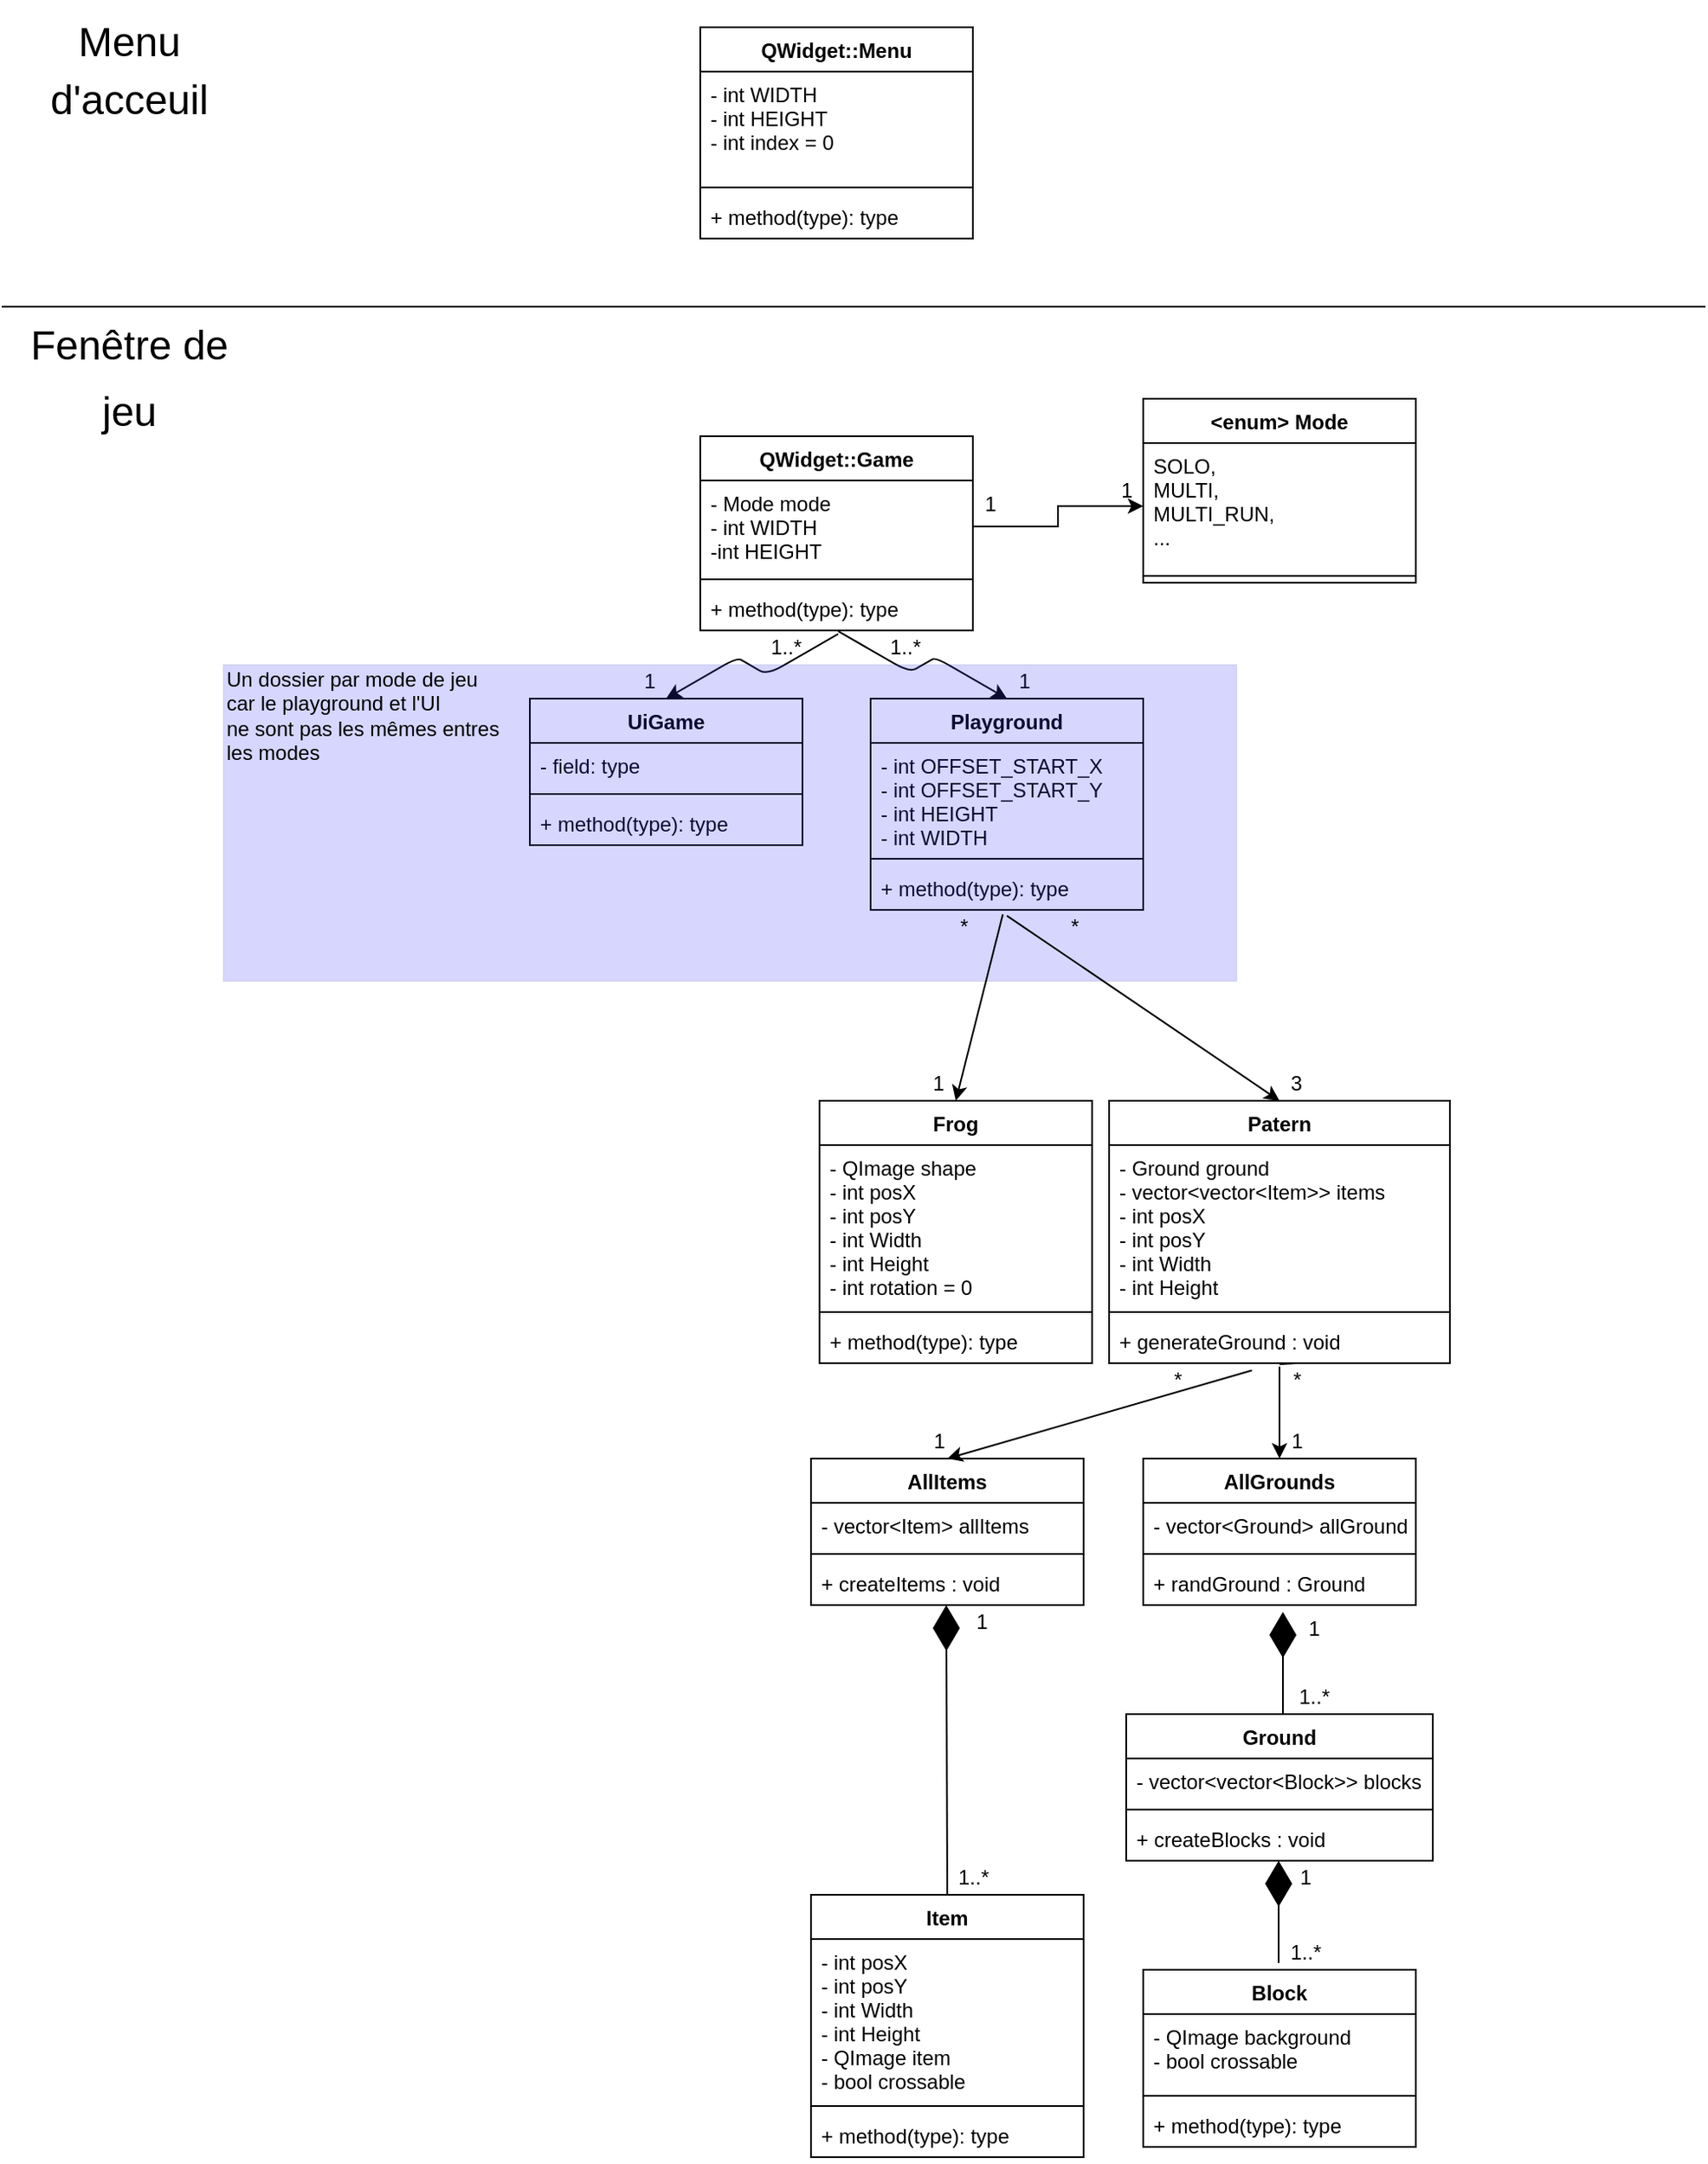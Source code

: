 <mxfile version="14.6.0" type="onedrive"><diagram id="jPjcK8RmUsgS7m5K7aqH" name="Page-1"><mxGraphModel dx="1221" dy="687" grid="1" gridSize="10" guides="1" tooltips="1" connect="1" arrows="1" fold="1" page="1" pageScale="1" pageWidth="1000" pageHeight="1000" math="0" shadow="0"><root><mxCell id="0"/><mxCell id="1" parent="0"/><mxCell id="LQ2EQDQL3EFyDrwnCRQW-2" value="QWidget::Menu" style="swimlane;fontStyle=1;align=center;verticalAlign=top;childLayout=stackLayout;horizontal=1;startSize=26;horizontalStack=0;resizeParent=1;resizeParentMax=0;resizeLast=0;collapsible=1;marginBottom=0;" vertex="1" parent="1"><mxGeometry x="410" y="20" width="160" height="124" as="geometry"><mxRectangle x="400" y="260" width="100" height="26" as="alternateBounds"/></mxGeometry></mxCell><mxCell id="LQ2EQDQL3EFyDrwnCRQW-3" value="- int WIDTH&#10;- int HEIGHT&#10;- int index = 0" style="text;strokeColor=none;fillColor=none;align=left;verticalAlign=top;spacingLeft=4;spacingRight=4;overflow=hidden;rotatable=0;points=[[0,0.5],[1,0.5]];portConstraint=eastwest;" vertex="1" parent="LQ2EQDQL3EFyDrwnCRQW-2"><mxGeometry y="26" width="160" height="64" as="geometry"/></mxCell><mxCell id="LQ2EQDQL3EFyDrwnCRQW-4" value="" style="line;strokeWidth=1;fillColor=none;align=left;verticalAlign=middle;spacingTop=-1;spacingLeft=3;spacingRight=3;rotatable=0;labelPosition=right;points=[];portConstraint=eastwest;" vertex="1" parent="LQ2EQDQL3EFyDrwnCRQW-2"><mxGeometry y="90" width="160" height="8" as="geometry"/></mxCell><mxCell id="LQ2EQDQL3EFyDrwnCRQW-5" value="+ method(type): type" style="text;strokeColor=none;fillColor=none;align=left;verticalAlign=top;spacingLeft=4;spacingRight=4;overflow=hidden;rotatable=0;points=[[0,0.5],[1,0.5]];portConstraint=eastwest;" vertex="1" parent="LQ2EQDQL3EFyDrwnCRQW-2"><mxGeometry y="98" width="160" height="26" as="geometry"/></mxCell><mxCell id="LQ2EQDQL3EFyDrwnCRQW-6" value="QWidget::Game" style="swimlane;fontStyle=1;align=center;verticalAlign=top;childLayout=stackLayout;horizontal=1;startSize=26;horizontalStack=0;resizeParent=1;resizeParentMax=0;resizeLast=0;collapsible=1;marginBottom=0;" vertex="1" parent="1"><mxGeometry x="410" y="260" width="160" height="114" as="geometry"/></mxCell><mxCell id="LQ2EQDQL3EFyDrwnCRQW-7" value="- Mode mode&#10;- int WIDTH&#10;-int HEIGHT" style="text;strokeColor=none;fillColor=none;align=left;verticalAlign=top;spacingLeft=4;spacingRight=4;overflow=hidden;rotatable=0;points=[[0,0.5],[1,0.5]];portConstraint=eastwest;" vertex="1" parent="LQ2EQDQL3EFyDrwnCRQW-6"><mxGeometry y="26" width="160" height="54" as="geometry"/></mxCell><mxCell id="LQ2EQDQL3EFyDrwnCRQW-8" value="" style="line;strokeWidth=1;fillColor=none;align=left;verticalAlign=middle;spacingTop=-1;spacingLeft=3;spacingRight=3;rotatable=0;labelPosition=right;points=[];portConstraint=eastwest;" vertex="1" parent="LQ2EQDQL3EFyDrwnCRQW-6"><mxGeometry y="80" width="160" height="8" as="geometry"/></mxCell><mxCell id="LQ2EQDQL3EFyDrwnCRQW-9" value="+ method(type): type" style="text;strokeColor=none;fillColor=none;align=left;verticalAlign=top;spacingLeft=4;spacingRight=4;overflow=hidden;rotatable=0;points=[[0,0.5],[1,0.5]];portConstraint=eastwest;" vertex="1" parent="LQ2EQDQL3EFyDrwnCRQW-6"><mxGeometry y="88" width="160" height="26" as="geometry"/></mxCell><mxCell id="LQ2EQDQL3EFyDrwnCRQW-12" value="&lt;enum&gt; Mode" style="swimlane;fontStyle=1;align=center;verticalAlign=top;childLayout=stackLayout;horizontal=1;startSize=26;horizontalStack=0;resizeParent=1;resizeParentMax=0;resizeLast=0;collapsible=1;marginBottom=0;" vertex="1" parent="1"><mxGeometry x="670" y="238" width="160" height="108" as="geometry"/></mxCell><mxCell id="LQ2EQDQL3EFyDrwnCRQW-13" value="SOLO,&#10;MULTI,&#10;MULTI_RUN,&#10;..." style="text;strokeColor=none;fillColor=none;align=left;verticalAlign=top;spacingLeft=4;spacingRight=4;overflow=hidden;rotatable=0;points=[[0,0.5],[1,0.5]];portConstraint=eastwest;" vertex="1" parent="LQ2EQDQL3EFyDrwnCRQW-12"><mxGeometry y="26" width="160" height="74" as="geometry"/></mxCell><mxCell id="LQ2EQDQL3EFyDrwnCRQW-14" value="" style="line;strokeWidth=1;fillColor=none;align=left;verticalAlign=middle;spacingTop=-1;spacingLeft=3;spacingRight=3;rotatable=0;labelPosition=right;points=[];portConstraint=eastwest;" vertex="1" parent="LQ2EQDQL3EFyDrwnCRQW-12"><mxGeometry y="100" width="160" height="8" as="geometry"/></mxCell><mxCell id="LQ2EQDQL3EFyDrwnCRQW-18" style="edgeStyle=orthogonalEdgeStyle;rounded=0;orthogonalLoop=1;jettySize=auto;html=1;exitX=1;exitY=0.5;exitDx=0;exitDy=0;entryX=0;entryY=0.5;entryDx=0;entryDy=0;" edge="1" parent="1" source="LQ2EQDQL3EFyDrwnCRQW-7" target="LQ2EQDQL3EFyDrwnCRQW-13"><mxGeometry relative="1" as="geometry"/></mxCell><mxCell id="LQ2EQDQL3EFyDrwnCRQW-19" value="Playground" style="swimlane;fontStyle=1;align=center;verticalAlign=top;childLayout=stackLayout;horizontal=1;startSize=26;horizontalStack=0;resizeParent=1;resizeParentMax=0;resizeLast=0;collapsible=1;marginBottom=0;" vertex="1" parent="1"><mxGeometry x="510" y="414" width="160" height="124" as="geometry"/></mxCell><mxCell id="LQ2EQDQL3EFyDrwnCRQW-20" value="- int OFFSET_START_X&#10;- int OFFSET_START_Y&#10;- int HEIGHT&#10;- int WIDTH" style="text;strokeColor=none;fillColor=none;align=left;verticalAlign=top;spacingLeft=4;spacingRight=4;overflow=hidden;rotatable=0;points=[[0,0.5],[1,0.5]];portConstraint=eastwest;" vertex="1" parent="LQ2EQDQL3EFyDrwnCRQW-19"><mxGeometry y="26" width="160" height="64" as="geometry"/></mxCell><mxCell id="LQ2EQDQL3EFyDrwnCRQW-21" value="" style="line;strokeWidth=1;fillColor=none;align=left;verticalAlign=middle;spacingTop=-1;spacingLeft=3;spacingRight=3;rotatable=0;labelPosition=right;points=[];portConstraint=eastwest;" vertex="1" parent="LQ2EQDQL3EFyDrwnCRQW-19"><mxGeometry y="90" width="160" height="8" as="geometry"/></mxCell><mxCell id="LQ2EQDQL3EFyDrwnCRQW-22" value="+ method(type): type" style="text;strokeColor=none;fillColor=none;align=left;verticalAlign=top;spacingLeft=4;spacingRight=4;overflow=hidden;rotatable=0;points=[[0,0.5],[1,0.5]];portConstraint=eastwest;" vertex="1" parent="LQ2EQDQL3EFyDrwnCRQW-19"><mxGeometry y="98" width="160" height="26" as="geometry"/></mxCell><mxCell id="LQ2EQDQL3EFyDrwnCRQW-24" value="" style="line;strokeWidth=1;fillColor=none;align=left;verticalAlign=middle;spacingTop=-1;spacingLeft=3;spacingRight=3;rotatable=0;labelPosition=right;points=[];portConstraint=eastwest;" vertex="1" parent="1"><mxGeometry y="180" width="1000" height="8" as="geometry"/></mxCell><mxCell id="LQ2EQDQL3EFyDrwnCRQW-25" value="&lt;p style=&quot;line-height: 280%&quot;&gt;&lt;font style=&quot;line-height: 100% ; font-size: 24px&quot;&gt;Menu d'acceuil&lt;/font&gt;&lt;/p&gt;" style="text;html=1;strokeColor=none;fillColor=none;align=center;verticalAlign=middle;whiteSpace=wrap;rounded=0;" vertex="1" parent="1"><mxGeometry y="40" width="150" height="20" as="geometry"/></mxCell><mxCell id="LQ2EQDQL3EFyDrwnCRQW-26" value="&lt;p style=&quot;line-height: 280%&quot;&gt;&lt;span style=&quot;font-size: 24px&quot;&gt;Fenêtre de jeu&lt;/span&gt;&lt;/p&gt;" style="text;html=1;strokeColor=none;fillColor=none;align=center;verticalAlign=middle;whiteSpace=wrap;rounded=0;" vertex="1" parent="1"><mxGeometry y="218" width="150" height="20" as="geometry"/></mxCell><mxCell id="LQ2EQDQL3EFyDrwnCRQW-27" value="UiGame" style="swimlane;fontStyle=1;align=center;verticalAlign=top;childLayout=stackLayout;horizontal=1;startSize=26;horizontalStack=0;resizeParent=1;resizeParentMax=0;resizeLast=0;collapsible=1;marginBottom=0;" vertex="1" parent="1"><mxGeometry x="310" y="414" width="160" height="86" as="geometry"/></mxCell><mxCell id="LQ2EQDQL3EFyDrwnCRQW-28" value="- field: type" style="text;strokeColor=none;fillColor=none;align=left;verticalAlign=top;spacingLeft=4;spacingRight=4;overflow=hidden;rotatable=0;points=[[0,0.5],[1,0.5]];portConstraint=eastwest;" vertex="1" parent="LQ2EQDQL3EFyDrwnCRQW-27"><mxGeometry y="26" width="160" height="26" as="geometry"/></mxCell><mxCell id="LQ2EQDQL3EFyDrwnCRQW-29" value="" style="line;strokeWidth=1;fillColor=none;align=left;verticalAlign=middle;spacingTop=-1;spacingLeft=3;spacingRight=3;rotatable=0;labelPosition=right;points=[];portConstraint=eastwest;" vertex="1" parent="LQ2EQDQL3EFyDrwnCRQW-27"><mxGeometry y="52" width="160" height="8" as="geometry"/></mxCell><mxCell id="LQ2EQDQL3EFyDrwnCRQW-30" value="+ method(type): type" style="text;strokeColor=none;fillColor=none;align=left;verticalAlign=top;spacingLeft=4;spacingRight=4;overflow=hidden;rotatable=0;points=[[0,0.5],[1,0.5]];portConstraint=eastwest;" vertex="1" parent="LQ2EQDQL3EFyDrwnCRQW-27"><mxGeometry y="60" width="160" height="26" as="geometry"/></mxCell><mxCell id="LQ2EQDQL3EFyDrwnCRQW-31" value="" style="endArrow=classic;html=1;exitX=0.506;exitY=1.079;exitDx=0;exitDy=0;exitPerimeter=0;entryX=0.5;entryY=0;entryDx=0;entryDy=0;edgeStyle=isometricEdgeStyle;" edge="1" parent="1" source="LQ2EQDQL3EFyDrwnCRQW-9" target="LQ2EQDQL3EFyDrwnCRQW-27"><mxGeometry width="50" height="50" relative="1" as="geometry"><mxPoint x="450" y="480" as="sourcePoint"/><mxPoint x="500" y="430" as="targetPoint"/></mxGeometry></mxCell><mxCell id="LQ2EQDQL3EFyDrwnCRQW-32" value="" style="endArrow=classic;html=1;edgeStyle=isometricEdgeStyle;entryX=0.5;entryY=0;entryDx=0;entryDy=0;elbow=vertical;exitX=0.506;exitY=1.016;exitDx=0;exitDy=0;exitPerimeter=0;" edge="1" parent="1" source="LQ2EQDQL3EFyDrwnCRQW-9" target="LQ2EQDQL3EFyDrwnCRQW-19"><mxGeometry width="50" height="50" relative="1" as="geometry"><mxPoint x="490" y="350" as="sourcePoint"/><mxPoint x="570" y="380" as="targetPoint"/></mxGeometry></mxCell><mxCell id="LQ2EQDQL3EFyDrwnCRQW-33" value="Frog" style="swimlane;fontStyle=1;align=center;verticalAlign=top;childLayout=stackLayout;horizontal=1;startSize=26;horizontalStack=0;resizeParent=1;resizeParentMax=0;resizeLast=0;collapsible=1;marginBottom=0;" vertex="1" parent="1"><mxGeometry x="480" y="650" width="160" height="154" as="geometry"/></mxCell><mxCell id="LQ2EQDQL3EFyDrwnCRQW-34" value="- QImage shape&#10;- int posX&#10;- int posY&#10;- int Width&#10;- int Height&#10;- int rotation = 0" style="text;strokeColor=none;fillColor=none;align=left;verticalAlign=top;spacingLeft=4;spacingRight=4;overflow=hidden;rotatable=0;points=[[0,0.5],[1,0.5]];portConstraint=eastwest;" vertex="1" parent="LQ2EQDQL3EFyDrwnCRQW-33"><mxGeometry y="26" width="160" height="94" as="geometry"/></mxCell><mxCell id="LQ2EQDQL3EFyDrwnCRQW-35" value="" style="line;strokeWidth=1;fillColor=none;align=left;verticalAlign=middle;spacingTop=-1;spacingLeft=3;spacingRight=3;rotatable=0;labelPosition=right;points=[];portConstraint=eastwest;" vertex="1" parent="LQ2EQDQL3EFyDrwnCRQW-33"><mxGeometry y="120" width="160" height="8" as="geometry"/></mxCell><mxCell id="LQ2EQDQL3EFyDrwnCRQW-36" value="+ method(type): type" style="text;strokeColor=none;fillColor=none;align=left;verticalAlign=top;spacingLeft=4;spacingRight=4;overflow=hidden;rotatable=0;points=[[0,0.5],[1,0.5]];portConstraint=eastwest;" vertex="1" parent="LQ2EQDQL3EFyDrwnCRQW-33"><mxGeometry y="128" width="160" height="26" as="geometry"/></mxCell><mxCell id="LQ2EQDQL3EFyDrwnCRQW-38" value="1" style="text;html=1;align=center;verticalAlign=middle;resizable=0;points=[];autosize=1;strokeColor=none;" vertex="1" parent="1"><mxGeometry x="570" y="290" width="20" height="20" as="geometry"/></mxCell><mxCell id="LQ2EQDQL3EFyDrwnCRQW-39" value="1" style="text;html=1;align=center;verticalAlign=middle;resizable=0;points=[];autosize=1;strokeColor=none;" vertex="1" parent="1"><mxGeometry x="650" y="282" width="20" height="20" as="geometry"/></mxCell><mxCell id="LQ2EQDQL3EFyDrwnCRQW-40" value="1..*" style="text;html=1;align=center;verticalAlign=middle;resizable=0;points=[];autosize=1;strokeColor=none;" vertex="1" parent="1"><mxGeometry x="445" y="374" width="30" height="20" as="geometry"/></mxCell><mxCell id="LQ2EQDQL3EFyDrwnCRQW-41" value="1" style="text;html=1;align=center;verticalAlign=middle;resizable=0;points=[];autosize=1;strokeColor=none;" vertex="1" parent="1"><mxGeometry x="590" y="394" width="20" height="20" as="geometry"/></mxCell><mxCell id="LQ2EQDQL3EFyDrwnCRQW-42" value="1" style="text;html=1;align=center;verticalAlign=middle;resizable=0;points=[];autosize=1;strokeColor=none;" vertex="1" parent="1"><mxGeometry x="370" y="394" width="20" height="20" as="geometry"/></mxCell><mxCell id="LQ2EQDQL3EFyDrwnCRQW-43" value="1..*" style="text;html=1;align=center;verticalAlign=middle;resizable=0;points=[];autosize=1;strokeColor=none;" vertex="1" parent="1"><mxGeometry x="515" y="374" width="30" height="20" as="geometry"/></mxCell><mxCell id="LQ2EQDQL3EFyDrwnCRQW-44" value="" style="rounded=0;whiteSpace=wrap;html=1;fillColor=#3333FF;strokeOpacity=20;opacity=20;" vertex="1" parent="1"><mxGeometry x="130" y="394" width="595" height="186" as="geometry"/></mxCell><mxCell id="LQ2EQDQL3EFyDrwnCRQW-45" value="Un dossier par mode de jeu &lt;br&gt;car le playground et l'UI &lt;br&gt;ne sont pas&amp;nbsp;&lt;span&gt;les mêmes entres &lt;br&gt;les modes&lt;/span&gt;" style="text;html=1;align=left;verticalAlign=middle;resizable=0;points=[];autosize=1;strokeColor=none;" vertex="1" parent="1"><mxGeometry x="130" y="394" width="180" height="60" as="geometry"/></mxCell><mxCell id="LQ2EQDQL3EFyDrwnCRQW-54" value="Patern" style="swimlane;fontStyle=1;align=center;verticalAlign=top;childLayout=stackLayout;horizontal=1;startSize=26;horizontalStack=0;resizeParent=1;resizeParentMax=0;resizeLast=0;collapsible=1;marginBottom=0;fillColor=#FFFFFF;" vertex="1" parent="1"><mxGeometry x="650" y="650" width="200" height="154" as="geometry"/></mxCell><mxCell id="LQ2EQDQL3EFyDrwnCRQW-55" value="- Ground ground&#10;- vector&lt;vector&lt;Item&gt;&gt; items&#10;- int posX&#10;- int posY&#10;- int Width&#10;- int Height" style="text;fillColor=none;align=left;verticalAlign=top;spacingLeft=4;spacingRight=4;overflow=hidden;rotatable=0;points=[[0,0.5],[1,0.5]];portConstraint=eastwest;" vertex="1" parent="LQ2EQDQL3EFyDrwnCRQW-54"><mxGeometry y="26" width="200" height="94" as="geometry"/></mxCell><mxCell id="LQ2EQDQL3EFyDrwnCRQW-56" value="" style="line;strokeWidth=1;fillColor=none;align=left;verticalAlign=middle;spacingTop=-1;spacingLeft=3;spacingRight=3;rotatable=0;labelPosition=right;points=[];portConstraint=eastwest;" vertex="1" parent="LQ2EQDQL3EFyDrwnCRQW-54"><mxGeometry y="120" width="200" height="8" as="geometry"/></mxCell><mxCell id="LQ2EQDQL3EFyDrwnCRQW-57" value="+ generateGround : void" style="text;fillColor=none;align=left;verticalAlign=top;spacingLeft=4;spacingRight=4;overflow=hidden;rotatable=0;points=[[0,0.5],[1,0.5]];portConstraint=eastwest;" vertex="1" parent="LQ2EQDQL3EFyDrwnCRQW-54"><mxGeometry y="128" width="200" height="26" as="geometry"/></mxCell><mxCell id="LQ2EQDQL3EFyDrwnCRQW-60" value="" style="endArrow=classic;html=1;exitX=0.5;exitY=1.131;exitDx=0;exitDy=0;exitPerimeter=0;entryX=0.5;entryY=0;entryDx=0;entryDy=0;" edge="1" parent="1" source="LQ2EQDQL3EFyDrwnCRQW-22" target="LQ2EQDQL3EFyDrwnCRQW-54"><mxGeometry width="50" height="50" relative="1" as="geometry"><mxPoint x="440" y="670" as="sourcePoint"/><mxPoint x="490" y="620" as="targetPoint"/></mxGeometry></mxCell><mxCell id="LQ2EQDQL3EFyDrwnCRQW-61" value="*" style="text;html=1;strokeColor=none;fillColor=none;align=center;verticalAlign=middle;whiteSpace=wrap;rounded=0;" vertex="1" parent="1"><mxGeometry x="610" y="538" width="40" height="20" as="geometry"/></mxCell><mxCell id="LQ2EQDQL3EFyDrwnCRQW-62" value="3" style="text;html=1;strokeColor=none;fillColor=none;align=center;verticalAlign=middle;whiteSpace=wrap;rounded=0;" vertex="1" parent="1"><mxGeometry x="740" y="630" width="40" height="20" as="geometry"/></mxCell><mxCell id="LQ2EQDQL3EFyDrwnCRQW-63" value="" style="endArrow=classic;html=1;exitX=0.485;exitY=1.1;exitDx=0;exitDy=0;exitPerimeter=0;entryX=0.5;entryY=0;entryDx=0;entryDy=0;" edge="1" parent="1" source="LQ2EQDQL3EFyDrwnCRQW-22" target="LQ2EQDQL3EFyDrwnCRQW-33"><mxGeometry width="50" height="50" relative="1" as="geometry"><mxPoint x="440" y="670" as="sourcePoint"/><mxPoint x="490" y="620" as="targetPoint"/></mxGeometry></mxCell><mxCell id="LQ2EQDQL3EFyDrwnCRQW-64" value="*" style="text;html=1;strokeColor=none;fillColor=none;align=center;verticalAlign=middle;whiteSpace=wrap;rounded=0;" vertex="1" parent="1"><mxGeometry x="545" y="538" width="40" height="20" as="geometry"/></mxCell><mxCell id="LQ2EQDQL3EFyDrwnCRQW-65" value="1" style="text;html=1;strokeColor=none;fillColor=none;align=center;verticalAlign=middle;whiteSpace=wrap;rounded=0;" vertex="1" parent="1"><mxGeometry x="530" y="630" width="40" height="20" as="geometry"/></mxCell><mxCell id="LQ2EQDQL3EFyDrwnCRQW-66" value="Ground" style="swimlane;fontStyle=1;align=center;verticalAlign=top;childLayout=stackLayout;horizontal=1;startSize=26;horizontalStack=0;resizeParent=1;resizeParentMax=0;resizeLast=0;collapsible=1;marginBottom=0;strokeColor=#000000;fillColor=#FFFFFF;" vertex="1" parent="1"><mxGeometry x="660" y="1010" width="180" height="86" as="geometry"/></mxCell><mxCell id="LQ2EQDQL3EFyDrwnCRQW-67" value="- vector&lt;vector&lt;Block&gt;&gt; blocks" style="text;strokeColor=none;fillColor=none;align=left;verticalAlign=top;spacingLeft=4;spacingRight=4;overflow=hidden;rotatable=0;points=[[0,0.5],[1,0.5]];portConstraint=eastwest;" vertex="1" parent="LQ2EQDQL3EFyDrwnCRQW-66"><mxGeometry y="26" width="180" height="26" as="geometry"/></mxCell><mxCell id="LQ2EQDQL3EFyDrwnCRQW-68" value="" style="line;strokeWidth=1;fillColor=none;align=left;verticalAlign=middle;spacingTop=-1;spacingLeft=3;spacingRight=3;rotatable=0;labelPosition=right;points=[];portConstraint=eastwest;" vertex="1" parent="LQ2EQDQL3EFyDrwnCRQW-66"><mxGeometry y="52" width="180" height="8" as="geometry"/></mxCell><mxCell id="LQ2EQDQL3EFyDrwnCRQW-69" value="+ createBlocks : void" style="text;strokeColor=none;fillColor=none;align=left;verticalAlign=top;spacingLeft=4;spacingRight=4;overflow=hidden;rotatable=0;points=[[0,0.5],[1,0.5]];portConstraint=eastwest;" vertex="1" parent="LQ2EQDQL3EFyDrwnCRQW-66"><mxGeometry y="60" width="180" height="26" as="geometry"/></mxCell><mxCell id="LQ2EQDQL3EFyDrwnCRQW-75" value="AllGrounds" style="swimlane;fontStyle=1;align=center;verticalAlign=top;childLayout=stackLayout;horizontal=1;startSize=26;horizontalStack=0;resizeParent=1;resizeParentMax=0;resizeLast=0;collapsible=1;marginBottom=0;strokeColor=#000000;fillColor=#FFFFFF;" vertex="1" parent="1"><mxGeometry x="670" y="860" width="160" height="86" as="geometry"/></mxCell><mxCell id="LQ2EQDQL3EFyDrwnCRQW-76" value="- vector&lt;Ground&gt; allGrounds" style="text;strokeColor=none;fillColor=none;align=left;verticalAlign=top;spacingLeft=4;spacingRight=4;overflow=hidden;rotatable=0;points=[[0,0.5],[1,0.5]];portConstraint=eastwest;" vertex="1" parent="LQ2EQDQL3EFyDrwnCRQW-75"><mxGeometry y="26" width="160" height="26" as="geometry"/></mxCell><mxCell id="LQ2EQDQL3EFyDrwnCRQW-77" value="" style="line;strokeWidth=1;fillColor=none;align=left;verticalAlign=middle;spacingTop=-1;spacingLeft=3;spacingRight=3;rotatable=0;labelPosition=right;points=[];portConstraint=eastwest;" vertex="1" parent="LQ2EQDQL3EFyDrwnCRQW-75"><mxGeometry y="52" width="160" height="8" as="geometry"/></mxCell><mxCell id="LQ2EQDQL3EFyDrwnCRQW-78" value="+ randGround : Ground" style="text;strokeColor=none;fillColor=none;align=left;verticalAlign=top;spacingLeft=4;spacingRight=4;overflow=hidden;rotatable=0;points=[[0,0.5],[1,0.5]];portConstraint=eastwest;" vertex="1" parent="LQ2EQDQL3EFyDrwnCRQW-75"><mxGeometry y="60" width="160" height="26" as="geometry"/></mxCell><mxCell id="LQ2EQDQL3EFyDrwnCRQW-79" value="" style="endArrow=classic;html=1;entryX=0.5;entryY=0;entryDx=0;entryDy=0;startArrow=none;" edge="1" parent="1" target="LQ2EQDQL3EFyDrwnCRQW-75"><mxGeometry width="50" height="50" relative="1" as="geometry"><mxPoint x="750" y="806" as="sourcePoint"/><mxPoint x="570" y="890" as="targetPoint"/></mxGeometry></mxCell><mxCell id="LQ2EQDQL3EFyDrwnCRQW-81" value="" style="endArrow=diamondThin;endFill=1;endSize=24;html=1;" edge="1" parent="1"><mxGeometry width="160" relative="1" as="geometry"><mxPoint x="752" y="1010" as="sourcePoint"/><mxPoint x="752" y="950" as="targetPoint"/></mxGeometry></mxCell><mxCell id="LQ2EQDQL3EFyDrwnCRQW-82" value="Block" style="swimlane;fontStyle=1;align=center;verticalAlign=top;childLayout=stackLayout;horizontal=1;startSize=26;horizontalStack=0;resizeParent=1;resizeParentMax=0;resizeLast=0;collapsible=1;marginBottom=0;strokeColor=#000000;fillColor=#FFFFFF;" vertex="1" parent="1"><mxGeometry x="670" y="1160" width="160" height="104" as="geometry"/></mxCell><mxCell id="LQ2EQDQL3EFyDrwnCRQW-83" value="- QImage background&#10;- bool crossable" style="text;strokeColor=none;fillColor=none;align=left;verticalAlign=top;spacingLeft=4;spacingRight=4;overflow=hidden;rotatable=0;points=[[0,0.5],[1,0.5]];portConstraint=eastwest;" vertex="1" parent="LQ2EQDQL3EFyDrwnCRQW-82"><mxGeometry y="26" width="160" height="44" as="geometry"/></mxCell><mxCell id="LQ2EQDQL3EFyDrwnCRQW-84" value="" style="line;strokeWidth=1;fillColor=none;align=left;verticalAlign=middle;spacingTop=-1;spacingLeft=3;spacingRight=3;rotatable=0;labelPosition=right;points=[];portConstraint=eastwest;" vertex="1" parent="LQ2EQDQL3EFyDrwnCRQW-82"><mxGeometry y="70" width="160" height="8" as="geometry"/></mxCell><mxCell id="LQ2EQDQL3EFyDrwnCRQW-85" value="+ method(type): type" style="text;strokeColor=none;fillColor=none;align=left;verticalAlign=top;spacingLeft=4;spacingRight=4;overflow=hidden;rotatable=0;points=[[0,0.5],[1,0.5]];portConstraint=eastwest;" vertex="1" parent="LQ2EQDQL3EFyDrwnCRQW-82"><mxGeometry y="78" width="160" height="26" as="geometry"/></mxCell><mxCell id="LQ2EQDQL3EFyDrwnCRQW-86" value="" style="endArrow=diamondThin;endFill=1;endSize=24;html=1;" edge="1" parent="1"><mxGeometry width="160" relative="1" as="geometry"><mxPoint x="749.5" y="1156" as="sourcePoint"/><mxPoint x="749.5" y="1096" as="targetPoint"/></mxGeometry></mxCell><mxCell id="LQ2EQDQL3EFyDrwnCRQW-87" value="1" style="text;html=1;align=center;verticalAlign=middle;resizable=0;points=[];autosize=1;strokeColor=none;" vertex="1" parent="1"><mxGeometry x="750" y="840" width="20" height="20" as="geometry"/></mxCell><mxCell id="LQ2EQDQL3EFyDrwnCRQW-88" value="*" style="text;html=1;align=center;verticalAlign=middle;resizable=0;points=[];autosize=1;strokeColor=none;" vertex="1" parent="1"><mxGeometry x="750" y="804" width="20" height="20" as="geometry"/></mxCell><mxCell id="LQ2EQDQL3EFyDrwnCRQW-89" value="" style="endArrow=none;html=1;exitX=0.5;exitY=1.023;exitDx=0;exitDy=0;exitPerimeter=0;entryX=0.5;entryY=0;entryDx=0;entryDy=0;" edge="1" parent="1" source="LQ2EQDQL3EFyDrwnCRQW-57" target="LQ2EQDQL3EFyDrwnCRQW-88"><mxGeometry width="50" height="50" relative="1" as="geometry"><mxPoint x="750" y="804.598" as="sourcePoint"/><mxPoint x="750" y="860" as="targetPoint"/></mxGeometry></mxCell><mxCell id="LQ2EQDQL3EFyDrwnCRQW-90" value="1" style="text;html=1;align=center;verticalAlign=middle;resizable=0;points=[];autosize=1;strokeColor=none;" vertex="1" parent="1"><mxGeometry x="760" y="950" width="20" height="20" as="geometry"/></mxCell><mxCell id="LQ2EQDQL3EFyDrwnCRQW-91" value="1..*" style="text;html=1;align=center;verticalAlign=middle;resizable=0;points=[];autosize=1;strokeColor=none;" vertex="1" parent="1"><mxGeometry x="755" y="990" width="30" height="20" as="geometry"/></mxCell><mxCell id="LQ2EQDQL3EFyDrwnCRQW-92" value="1..*" style="text;html=1;align=center;verticalAlign=middle;resizable=0;points=[];autosize=1;strokeColor=none;" vertex="1" parent="1"><mxGeometry x="750" y="1140" width="30" height="20" as="geometry"/></mxCell><mxCell id="LQ2EQDQL3EFyDrwnCRQW-93" value="1" style="text;html=1;align=center;verticalAlign=middle;resizable=0;points=[];autosize=1;strokeColor=none;" vertex="1" parent="1"><mxGeometry x="755" y="1096" width="20" height="20" as="geometry"/></mxCell><mxCell id="LQ2EQDQL3EFyDrwnCRQW-94" value="Item" style="swimlane;fontStyle=1;align=center;verticalAlign=top;childLayout=stackLayout;horizontal=1;startSize=26;horizontalStack=0;resizeParent=1;resizeParentMax=0;resizeLast=0;collapsible=1;marginBottom=0;strokeColor=#000000;fillColor=#FFFFFF;" vertex="1" parent="1"><mxGeometry x="475" y="1116" width="160" height="154" as="geometry"/></mxCell><mxCell id="LQ2EQDQL3EFyDrwnCRQW-95" value="- int posX&#10;- int posY&#10;- int Width&#10;- int Height&#10;- QImage item&#10;- bool crossable" style="text;strokeColor=none;fillColor=none;align=left;verticalAlign=top;spacingLeft=4;spacingRight=4;overflow=hidden;rotatable=0;points=[[0,0.5],[1,0.5]];portConstraint=eastwest;" vertex="1" parent="LQ2EQDQL3EFyDrwnCRQW-94"><mxGeometry y="26" width="160" height="94" as="geometry"/></mxCell><mxCell id="LQ2EQDQL3EFyDrwnCRQW-96" value="" style="line;strokeWidth=1;fillColor=none;align=left;verticalAlign=middle;spacingTop=-1;spacingLeft=3;spacingRight=3;rotatable=0;labelPosition=right;points=[];portConstraint=eastwest;" vertex="1" parent="LQ2EQDQL3EFyDrwnCRQW-94"><mxGeometry y="120" width="160" height="8" as="geometry"/></mxCell><mxCell id="LQ2EQDQL3EFyDrwnCRQW-97" value="+ method(type): type" style="text;strokeColor=none;fillColor=none;align=left;verticalAlign=top;spacingLeft=4;spacingRight=4;overflow=hidden;rotatable=0;points=[[0,0.5],[1,0.5]];portConstraint=eastwest;" vertex="1" parent="LQ2EQDQL3EFyDrwnCRQW-94"><mxGeometry y="128" width="160" height="26" as="geometry"/></mxCell><mxCell id="LQ2EQDQL3EFyDrwnCRQW-98" value="AllItems" style="swimlane;fontStyle=1;align=center;verticalAlign=top;childLayout=stackLayout;horizontal=1;startSize=26;horizontalStack=0;resizeParent=1;resizeParentMax=0;resizeLast=0;collapsible=1;marginBottom=0;strokeColor=#000000;fillColor=#FFFFFF;" vertex="1" parent="1"><mxGeometry x="475" y="860" width="160" height="86" as="geometry"/></mxCell><mxCell id="LQ2EQDQL3EFyDrwnCRQW-99" value="- vector&lt;Item&gt; allItems" style="text;strokeColor=none;fillColor=none;align=left;verticalAlign=top;spacingLeft=4;spacingRight=4;overflow=hidden;rotatable=0;points=[[0,0.5],[1,0.5]];portConstraint=eastwest;" vertex="1" parent="LQ2EQDQL3EFyDrwnCRQW-98"><mxGeometry y="26" width="160" height="26" as="geometry"/></mxCell><mxCell id="LQ2EQDQL3EFyDrwnCRQW-100" value="" style="line;strokeWidth=1;fillColor=none;align=left;verticalAlign=middle;spacingTop=-1;spacingLeft=3;spacingRight=3;rotatable=0;labelPosition=right;points=[];portConstraint=eastwest;" vertex="1" parent="LQ2EQDQL3EFyDrwnCRQW-98"><mxGeometry y="52" width="160" height="8" as="geometry"/></mxCell><mxCell id="LQ2EQDQL3EFyDrwnCRQW-101" value="+ createItems : void" style="text;strokeColor=none;fillColor=none;align=left;verticalAlign=top;spacingLeft=4;spacingRight=4;overflow=hidden;rotatable=0;points=[[0,0.5],[1,0.5]];portConstraint=eastwest;" vertex="1" parent="LQ2EQDQL3EFyDrwnCRQW-98"><mxGeometry y="60" width="160" height="26" as="geometry"/></mxCell><mxCell id="LQ2EQDQL3EFyDrwnCRQW-102" value="" style="endArrow=classic;html=1;exitX=0.419;exitY=1.165;exitDx=0;exitDy=0;exitPerimeter=0;entryX=0.5;entryY=0;entryDx=0;entryDy=0;startArrow=none;" edge="1" parent="1" source="LQ2EQDQL3EFyDrwnCRQW-57" target="LQ2EQDQL3EFyDrwnCRQW-98"><mxGeometry width="50" height="50" relative="1" as="geometry"><mxPoint x="610" y="1000" as="sourcePoint"/><mxPoint x="660" y="950" as="targetPoint"/></mxGeometry></mxCell><mxCell id="LQ2EQDQL3EFyDrwnCRQW-104" value="*" style="text;html=1;align=center;verticalAlign=middle;resizable=0;points=[];autosize=1;strokeColor=none;" vertex="1" parent="1"><mxGeometry x="680" y="804" width="20" height="20" as="geometry"/></mxCell><mxCell id="LQ2EQDQL3EFyDrwnCRQW-106" value="1" style="text;html=1;align=center;verticalAlign=middle;resizable=0;points=[];autosize=1;strokeColor=none;" vertex="1" parent="1"><mxGeometry x="540" y="840" width="20" height="20" as="geometry"/></mxCell><mxCell id="LQ2EQDQL3EFyDrwnCRQW-107" value="" style="endArrow=diamondThin;endFill=1;endSize=24;html=1;exitX=0.5;exitY=0;exitDx=0;exitDy=0;" edge="1" parent="1" source="LQ2EQDQL3EFyDrwnCRQW-94"><mxGeometry width="160" relative="1" as="geometry"><mxPoint x="554.41" y="1006" as="sourcePoint"/><mxPoint x="554.41" y="946" as="targetPoint"/></mxGeometry></mxCell><mxCell id="LQ2EQDQL3EFyDrwnCRQW-108" value="1" style="text;html=1;align=center;verticalAlign=middle;resizable=0;points=[];autosize=1;strokeColor=none;" vertex="1" parent="1"><mxGeometry x="565" y="946" width="20" height="20" as="geometry"/></mxCell><mxCell id="LQ2EQDQL3EFyDrwnCRQW-109" value="1..*" style="text;html=1;align=center;verticalAlign=middle;resizable=0;points=[];autosize=1;strokeColor=none;" vertex="1" parent="1"><mxGeometry x="555" y="1096" width="30" height="20" as="geometry"/></mxCell></root></mxGraphModel></diagram></mxfile>